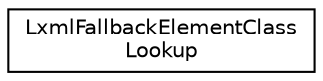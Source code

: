 digraph "Graphical Class Hierarchy"
{
 // LATEX_PDF_SIZE
  edge [fontname="Helvetica",fontsize="10",labelfontname="Helvetica",labelfontsize="10"];
  node [fontname="Helvetica",fontsize="10",shape=record];
  rankdir="LR";
  Node0 [label="LxmlFallbackElementClass\lLookup",height=0.2,width=0.4,color="black", fillcolor="white", style="filled",URL="$structLxmlFallbackElementClassLookup.html",tooltip=" "];
}
